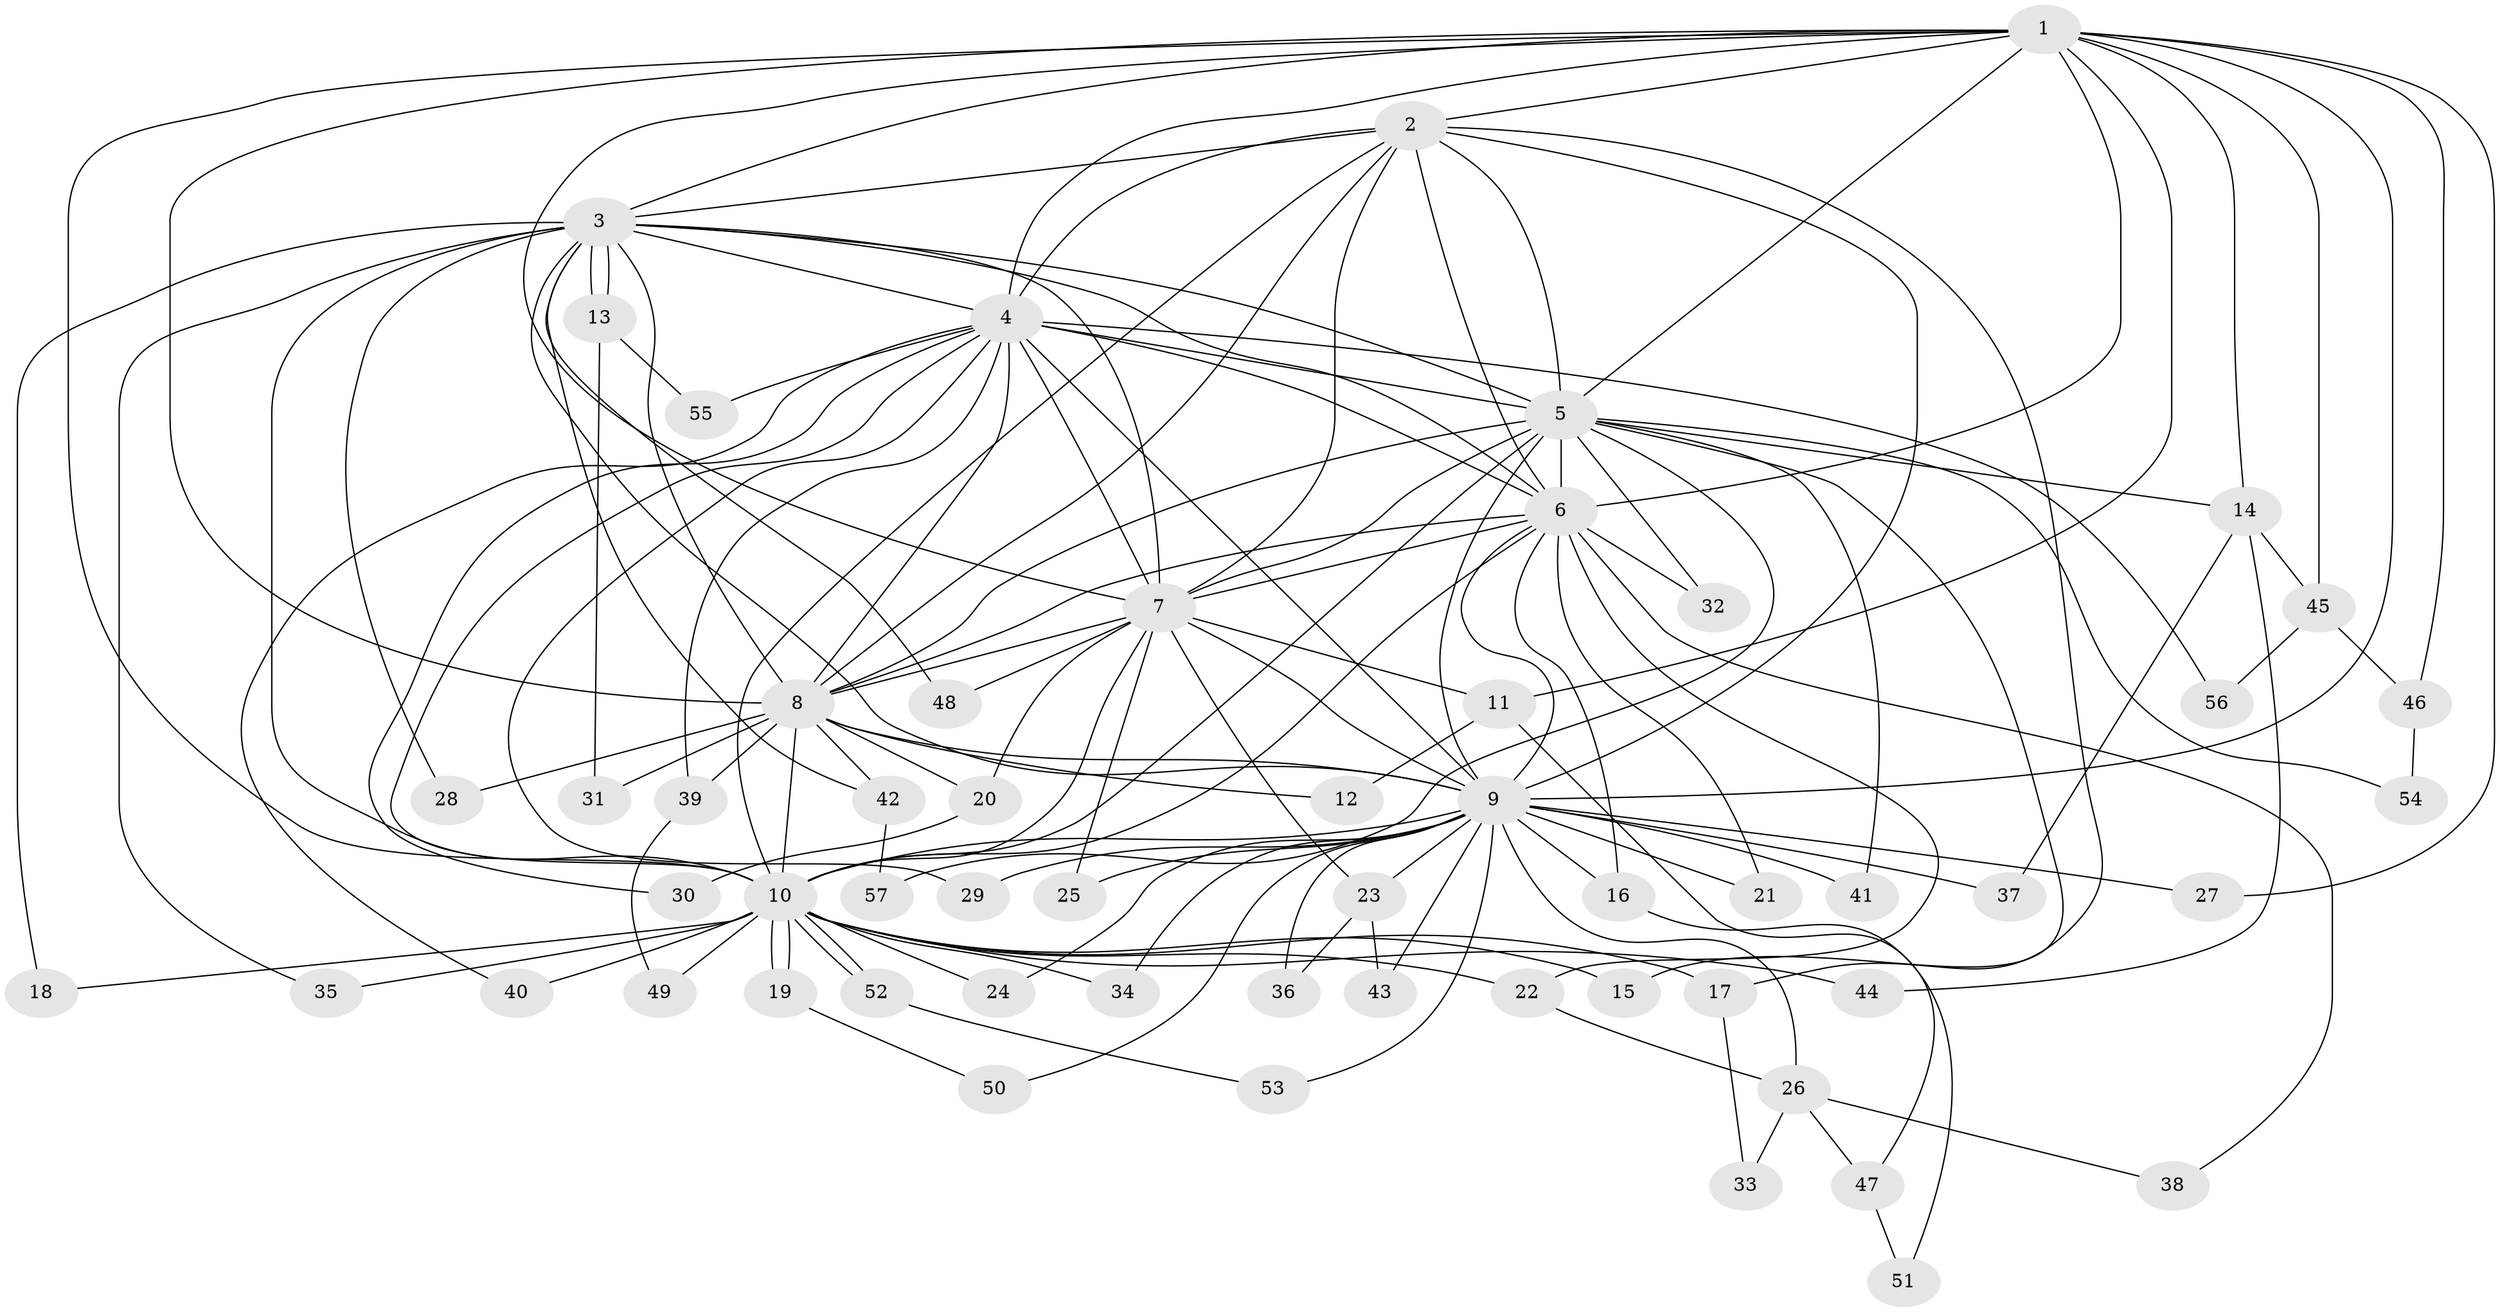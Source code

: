 // Generated by graph-tools (version 1.1) at 2025/01/03/09/25 03:01:13]
// undirected, 57 vertices, 139 edges
graph export_dot {
graph [start="1"]
  node [color=gray90,style=filled];
  1;
  2;
  3;
  4;
  5;
  6;
  7;
  8;
  9;
  10;
  11;
  12;
  13;
  14;
  15;
  16;
  17;
  18;
  19;
  20;
  21;
  22;
  23;
  24;
  25;
  26;
  27;
  28;
  29;
  30;
  31;
  32;
  33;
  34;
  35;
  36;
  37;
  38;
  39;
  40;
  41;
  42;
  43;
  44;
  45;
  46;
  47;
  48;
  49;
  50;
  51;
  52;
  53;
  54;
  55;
  56;
  57;
  1 -- 2;
  1 -- 3;
  1 -- 4;
  1 -- 5;
  1 -- 6;
  1 -- 7;
  1 -- 8;
  1 -- 9;
  1 -- 10;
  1 -- 11;
  1 -- 14;
  1 -- 27;
  1 -- 45;
  1 -- 46;
  2 -- 3;
  2 -- 4;
  2 -- 5;
  2 -- 6;
  2 -- 7;
  2 -- 8;
  2 -- 9;
  2 -- 10;
  2 -- 17;
  3 -- 4;
  3 -- 5;
  3 -- 6;
  3 -- 7;
  3 -- 8;
  3 -- 9;
  3 -- 10;
  3 -- 13;
  3 -- 13;
  3 -- 18;
  3 -- 28;
  3 -- 35;
  3 -- 42;
  3 -- 48;
  4 -- 5;
  4 -- 6;
  4 -- 7;
  4 -- 8;
  4 -- 9;
  4 -- 10;
  4 -- 29;
  4 -- 30;
  4 -- 39;
  4 -- 40;
  4 -- 55;
  4 -- 56;
  5 -- 6;
  5 -- 7;
  5 -- 8;
  5 -- 9;
  5 -- 10;
  5 -- 14;
  5 -- 15;
  5 -- 32;
  5 -- 41;
  5 -- 54;
  5 -- 57;
  6 -- 7;
  6 -- 8;
  6 -- 9;
  6 -- 10;
  6 -- 16;
  6 -- 21;
  6 -- 22;
  6 -- 32;
  6 -- 38;
  7 -- 8;
  7 -- 9;
  7 -- 10;
  7 -- 11;
  7 -- 20;
  7 -- 23;
  7 -- 25;
  7 -- 48;
  8 -- 9;
  8 -- 10;
  8 -- 12;
  8 -- 20;
  8 -- 28;
  8 -- 31;
  8 -- 39;
  8 -- 42;
  9 -- 10;
  9 -- 16;
  9 -- 21;
  9 -- 23;
  9 -- 24;
  9 -- 25;
  9 -- 26;
  9 -- 27;
  9 -- 29;
  9 -- 34;
  9 -- 36;
  9 -- 37;
  9 -- 41;
  9 -- 43;
  9 -- 50;
  9 -- 53;
  10 -- 15;
  10 -- 17;
  10 -- 18;
  10 -- 19;
  10 -- 19;
  10 -- 22;
  10 -- 24;
  10 -- 34;
  10 -- 35;
  10 -- 40;
  10 -- 44;
  10 -- 49;
  10 -- 52;
  10 -- 52;
  11 -- 12;
  11 -- 47;
  13 -- 31;
  13 -- 55;
  14 -- 37;
  14 -- 44;
  14 -- 45;
  16 -- 51;
  17 -- 33;
  19 -- 50;
  20 -- 30;
  22 -- 26;
  23 -- 36;
  23 -- 43;
  26 -- 33;
  26 -- 38;
  26 -- 47;
  39 -- 49;
  42 -- 57;
  45 -- 46;
  45 -- 56;
  46 -- 54;
  47 -- 51;
  52 -- 53;
}
